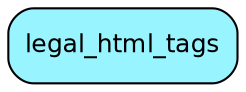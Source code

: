 digraph legal_html_tags  {
node [shape = box style="rounded, filled" fontname = "Helvetica" fontsize = "12" ]
edge [fontname = "Helvetica" fontsize = "9"]

legal_html_tags[fillcolor = "cadetblue1"]
}
